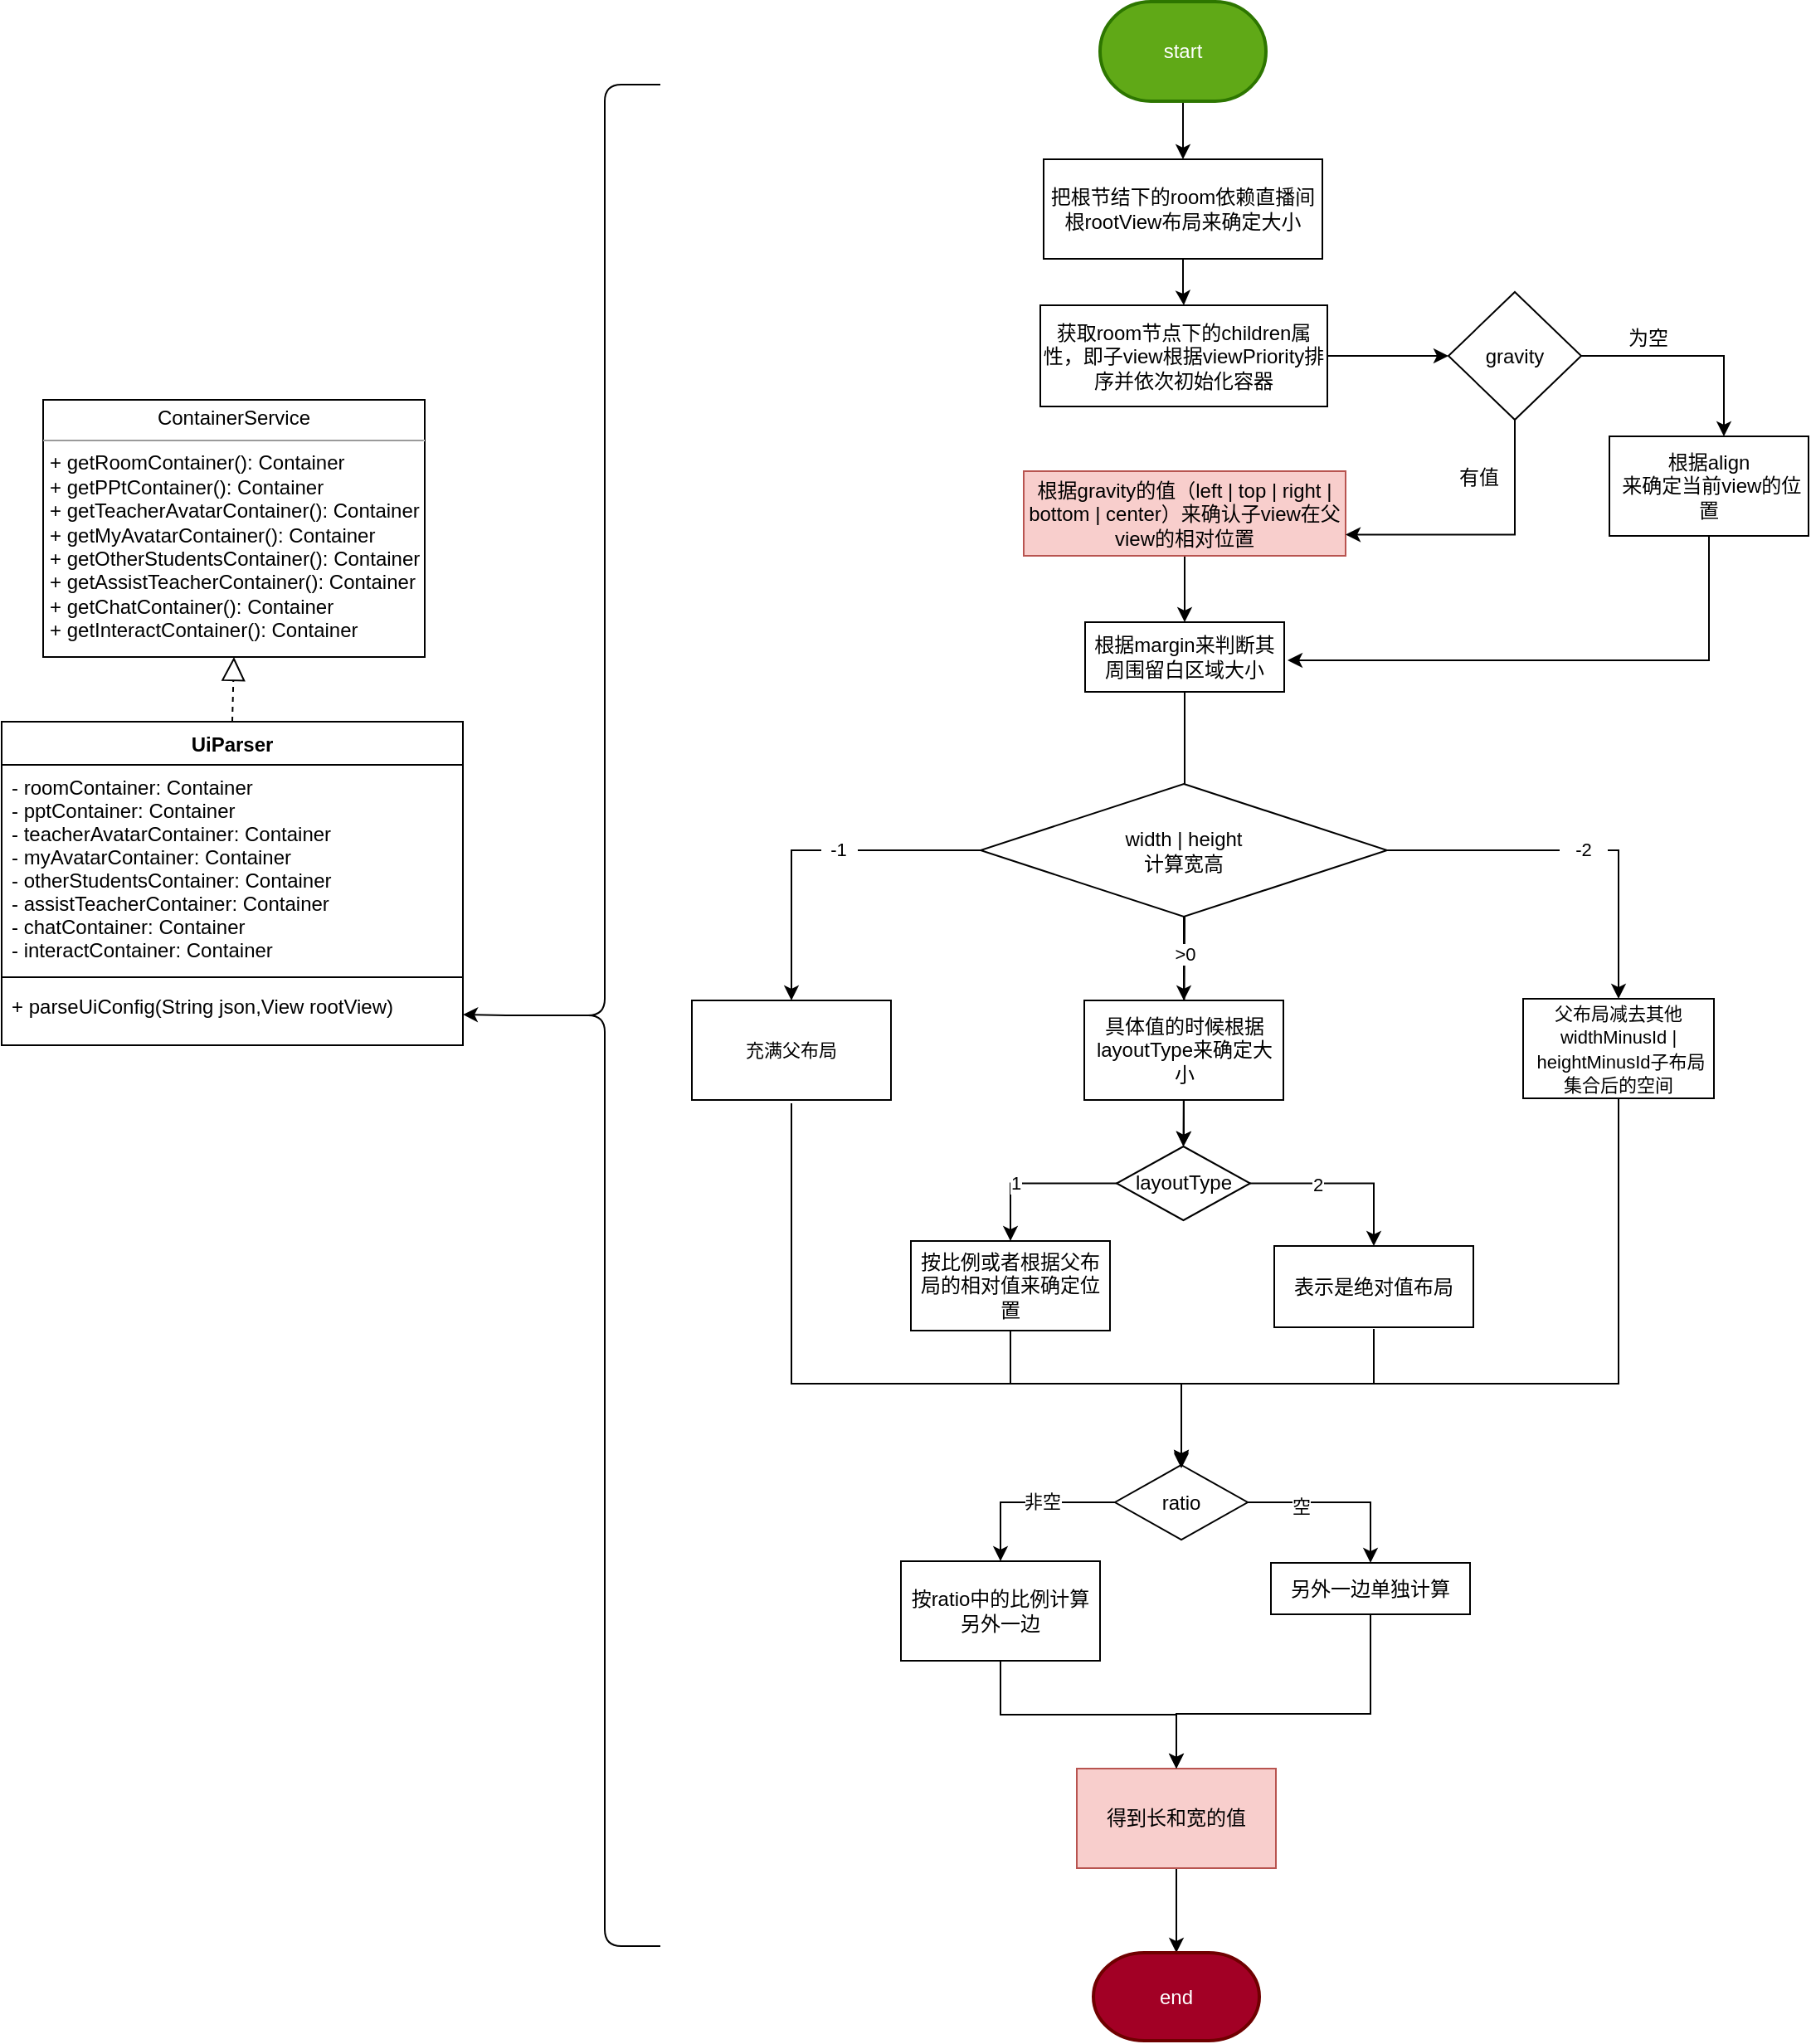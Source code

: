 <mxfile version="14.9.6" type="device"><diagram id="C5RBs43oDa-KdzZeNtuy" name="Page-1"><mxGraphModel dx="946" dy="672" grid="0" gridSize="10" guides="0" tooltips="1" connect="1" arrows="1" fold="1" page="1" pageScale="1" pageWidth="1169" pageHeight="1654" math="0" shadow="0"><root><mxCell id="WIyWlLk6GJQsqaUBKTNV-0"/><mxCell id="WIyWlLk6GJQsqaUBKTNV-1" parent="WIyWlLk6GJQsqaUBKTNV-0"/><mxCell id="HbjvcAHFf0g6dWcbL0tZ-0" value="&lt;p style=&quot;margin: 0px ; margin-top: 4px ; text-align: center&quot;&gt;ContainerService&lt;/p&gt;&lt;hr size=&quot;1&quot;&gt;&lt;p style=&quot;margin: 0px ; margin-left: 4px&quot;&gt;+ getRoomContainer(): Container&lt;br&gt;+ getPPtContainer(): Container&lt;/p&gt;&lt;p style=&quot;margin: 0px ; margin-left: 4px&quot;&gt;+ getTeacherAvatarContainer(): Container&lt;/p&gt;&lt;p style=&quot;margin: 0px ; margin-left: 4px&quot;&gt;+ getMyAvatarContainer(): Container&lt;/p&gt;&lt;p style=&quot;margin: 0px ; margin-left: 4px&quot;&gt;+ getOtherStudentsContainer(): Container&lt;/p&gt;&lt;p style=&quot;margin: 0px ; margin-left: 4px&quot;&gt;+ getAssistTeacherContainer(): Container&lt;/p&gt;&lt;p style=&quot;margin: 0px ; margin-left: 4px&quot;&gt;+ getChatContainer(): Container&lt;/p&gt;&lt;p style=&quot;margin: 0px ; margin-left: 4px&quot;&gt;+ getInteractContainer(): Container&lt;/p&gt;" style="verticalAlign=top;align=left;overflow=fill;fontSize=12;fontFamily=Helvetica;html=1;" parent="WIyWlLk6GJQsqaUBKTNV-1" vertex="1"><mxGeometry x="81" y="405" width="230" height="155" as="geometry"/></mxCell><mxCell id="HbjvcAHFf0g6dWcbL0tZ-3" value="" style="endArrow=block;dashed=1;endFill=0;endSize=12;html=1;exitX=0.5;exitY=0;exitDx=0;exitDy=0;entryX=0.5;entryY=1;entryDx=0;entryDy=0;" parent="WIyWlLk6GJQsqaUBKTNV-1" source="HbjvcAHFf0g6dWcbL0tZ-4" target="HbjvcAHFf0g6dWcbL0tZ-0" edge="1"><mxGeometry width="160" relative="1" as="geometry"><mxPoint x="225" y="640" as="sourcePoint"/><mxPoint x="380" y="635" as="targetPoint"/></mxGeometry></mxCell><mxCell id="HbjvcAHFf0g6dWcbL0tZ-4" value="UiParser" style="swimlane;fontStyle=1;align=center;verticalAlign=top;childLayout=stackLayout;horizontal=1;startSize=26;horizontalStack=0;resizeParent=1;resizeParentMax=0;resizeLast=0;collapsible=1;marginBottom=0;" parent="WIyWlLk6GJQsqaUBKTNV-1" vertex="1"><mxGeometry x="56" y="599" width="278" height="195" as="geometry"/></mxCell><mxCell id="HbjvcAHFf0g6dWcbL0tZ-5" value="- roomContainer: Container &#10;- pptContainer: Container&#10;- teacherAvatarContainer: Container&#10;- myAvatarContainer: Container&#10;- otherStudentsContainer: Container&#10;- assistTeacherContainer: Container&#10;- chatContainer: Container&#10;- interactContainer: Container" style="text;strokeColor=none;fillColor=none;align=left;verticalAlign=top;spacingLeft=4;spacingRight=4;overflow=hidden;rotatable=0;points=[[0,0.5],[1,0.5]];portConstraint=eastwest;" parent="HbjvcAHFf0g6dWcbL0tZ-4" vertex="1"><mxGeometry y="26" width="278" height="124" as="geometry"/></mxCell><mxCell id="HbjvcAHFf0g6dWcbL0tZ-6" value="" style="line;strokeWidth=1;fillColor=none;align=left;verticalAlign=middle;spacingTop=-1;spacingLeft=3;spacingRight=3;rotatable=0;labelPosition=right;points=[];portConstraint=eastwest;" parent="HbjvcAHFf0g6dWcbL0tZ-4" vertex="1"><mxGeometry y="150" width="278" height="8" as="geometry"/></mxCell><mxCell id="HbjvcAHFf0g6dWcbL0tZ-7" value="+ parseUiConfig(String json,View rootView)" style="text;strokeColor=none;fillColor=none;align=left;verticalAlign=top;spacingLeft=4;spacingRight=4;overflow=hidden;rotatable=0;points=[[0,0.5],[1,0.5]];portConstraint=eastwest;" parent="HbjvcAHFf0g6dWcbL0tZ-4" vertex="1"><mxGeometry y="158" width="278" height="37" as="geometry"/></mxCell><mxCell id="HbjvcAHFf0g6dWcbL0tZ-9" style="edgeStyle=orthogonalEdgeStyle;rounded=0;orthogonalLoop=1;jettySize=auto;html=1;exitX=0.1;exitY=0.5;exitDx=0;exitDy=0;exitPerimeter=0;entryX=1;entryY=0.5;entryDx=0;entryDy=0;" parent="WIyWlLk6GJQsqaUBKTNV-1" source="HbjvcAHFf0g6dWcbL0tZ-8" target="HbjvcAHFf0g6dWcbL0tZ-7" edge="1"><mxGeometry relative="1" as="geometry"/></mxCell><mxCell id="HbjvcAHFf0g6dWcbL0tZ-8" value="" style="shape=curlyBracket;whiteSpace=wrap;html=1;rounded=1;" parent="WIyWlLk6GJQsqaUBKTNV-1" vertex="1"><mxGeometry x="386" y="215" width="67" height="1122" as="geometry"/></mxCell><mxCell id="HbjvcAHFf0g6dWcbL0tZ-13" value="" style="edgeStyle=orthogonalEdgeStyle;rounded=0;orthogonalLoop=1;jettySize=auto;html=1;" parent="WIyWlLk6GJQsqaUBKTNV-1" source="HbjvcAHFf0g6dWcbL0tZ-11" target="HbjvcAHFf0g6dWcbL0tZ-12" edge="1"><mxGeometry relative="1" as="geometry"/></mxCell><mxCell id="HbjvcAHFf0g6dWcbL0tZ-11" value="把根节结下的room依赖直播间根rootView布局来确定大小" style="rounded=0;whiteSpace=wrap;html=1;" parent="WIyWlLk6GJQsqaUBKTNV-1" vertex="1"><mxGeometry x="684" y="260" width="168" height="60" as="geometry"/></mxCell><mxCell id="IG94D72QVFmLfoL3xLYA-1" style="edgeStyle=orthogonalEdgeStyle;rounded=0;orthogonalLoop=1;jettySize=auto;html=1;exitX=1;exitY=0.5;exitDx=0;exitDy=0;" edge="1" parent="WIyWlLk6GJQsqaUBKTNV-1" source="HbjvcAHFf0g6dWcbL0tZ-12" target="IG94D72QVFmLfoL3xLYA-0"><mxGeometry relative="1" as="geometry"/></mxCell><mxCell id="HbjvcAHFf0g6dWcbL0tZ-12" value="获取room节点下的children属性，即子view根据viewPriority排序并依次初始化容器" style="whiteSpace=wrap;html=1;rounded=0;" parent="WIyWlLk6GJQsqaUBKTNV-1" vertex="1"><mxGeometry x="682" y="348" width="173" height="61" as="geometry"/></mxCell><mxCell id="HbjvcAHFf0g6dWcbL0tZ-14" value="layoutType" style="rhombus;whiteSpace=wrap;html=1;rounded=0;" parent="WIyWlLk6GJQsqaUBKTNV-1" vertex="1"><mxGeometry x="728" y="855" width="80.5" height="44.5" as="geometry"/></mxCell><mxCell id="HbjvcAHFf0g6dWcbL0tZ-83" value="" style="edgeStyle=orthogonalEdgeStyle;rounded=0;orthogonalLoop=1;jettySize=auto;html=1;" parent="WIyWlLk6GJQsqaUBKTNV-1" source="HbjvcAHFf0g6dWcbL0tZ-20" target="HbjvcAHFf0g6dWcbL0tZ-31" edge="1"><mxGeometry relative="1" as="geometry"/></mxCell><mxCell id="HbjvcAHFf0g6dWcbL0tZ-20" value="根据gravity的值（left | top | right | bottom | center）来确认子view在父view的相对位置" style="rounded=0;whiteSpace=wrap;html=1;fillColor=#f8cecc;strokeColor=#b85450;" parent="WIyWlLk6GJQsqaUBKTNV-1" vertex="1"><mxGeometry x="672" y="448" width="194" height="51" as="geometry"/></mxCell><mxCell id="HbjvcAHFf0g6dWcbL0tZ-38" value="" style="edgeStyle=orthogonalEdgeStyle;rounded=0;orthogonalLoop=1;jettySize=auto;html=1;" parent="WIyWlLk6GJQsqaUBKTNV-1" source="HbjvcAHFf0g6dWcbL0tZ-31" target="HbjvcAHFf0g6dWcbL0tZ-14" edge="1"><mxGeometry relative="1" as="geometry"/></mxCell><mxCell id="HbjvcAHFf0g6dWcbL0tZ-31" value="根据margin来判断其周围留白区域大小" style="whiteSpace=wrap;html=1;rounded=0;" parent="WIyWlLk6GJQsqaUBKTNV-1" vertex="1"><mxGeometry x="709" y="539" width="120" height="42" as="geometry"/></mxCell><mxCell id="HbjvcAHFf0g6dWcbL0tZ-40" value="" style="edgeStyle=orthogonalEdgeStyle;rounded=0;orthogonalLoop=1;jettySize=auto;html=1;" parent="WIyWlLk6GJQsqaUBKTNV-1" source="HbjvcAHFf0g6dWcbL0tZ-37" target="HbjvcAHFf0g6dWcbL0tZ-39" edge="1"><mxGeometry relative="1" as="geometry"/></mxCell><mxCell id="HbjvcAHFf0g6dWcbL0tZ-41" value="-1" style="edgeLabel;html=1;align=center;verticalAlign=middle;resizable=0;points=[];" parent="HbjvcAHFf0g6dWcbL0tZ-40" vertex="1" connectable="0"><mxGeometry x="-0.137" y="-1" relative="1" as="geometry"><mxPoint as="offset"/></mxGeometry></mxCell><mxCell id="HbjvcAHFf0g6dWcbL0tZ-42" value="&amp;nbsp; -1&amp;nbsp;&amp;nbsp;" style="edgeLabel;html=1;align=center;verticalAlign=middle;resizable=0;points=[];" parent="HbjvcAHFf0g6dWcbL0tZ-40" vertex="1" connectable="0"><mxGeometry x="-0.16" y="-1" relative="1" as="geometry"><mxPoint as="offset"/></mxGeometry></mxCell><mxCell id="HbjvcAHFf0g6dWcbL0tZ-44" value="" style="edgeStyle=orthogonalEdgeStyle;rounded=0;orthogonalLoop=1;jettySize=auto;html=1;" parent="WIyWlLk6GJQsqaUBKTNV-1" source="HbjvcAHFf0g6dWcbL0tZ-37" target="HbjvcAHFf0g6dWcbL0tZ-43" edge="1"><mxGeometry relative="1" as="geometry"/></mxCell><mxCell id="HbjvcAHFf0g6dWcbL0tZ-45" value="&amp;nbsp; &amp;nbsp;-2&amp;nbsp; &amp;nbsp;" style="edgeLabel;html=1;align=center;verticalAlign=middle;resizable=0;points=[];" parent="HbjvcAHFf0g6dWcbL0tZ-44" vertex="1" connectable="0"><mxGeometry x="0.032" y="1" relative="1" as="geometry"><mxPoint as="offset"/></mxGeometry></mxCell><mxCell id="HbjvcAHFf0g6dWcbL0tZ-48" value="" style="edgeStyle=orthogonalEdgeStyle;rounded=0;orthogonalLoop=1;jettySize=auto;html=1;" parent="WIyWlLk6GJQsqaUBKTNV-1" source="HbjvcAHFf0g6dWcbL0tZ-37" target="HbjvcAHFf0g6dWcbL0tZ-47" edge="1"><mxGeometry relative="1" as="geometry"/></mxCell><mxCell id="HbjvcAHFf0g6dWcbL0tZ-49" value="&amp;gt;0" style="edgeLabel;html=1;align=center;verticalAlign=middle;resizable=0;points=[];" parent="HbjvcAHFf0g6dWcbL0tZ-48" vertex="1" connectable="0"><mxGeometry x="-0.137" relative="1" as="geometry"><mxPoint as="offset"/></mxGeometry></mxCell><mxCell id="HbjvcAHFf0g6dWcbL0tZ-37" value="&lt;span&gt;width | height&lt;/span&gt;&lt;br&gt;&lt;span&gt;计算宽高&lt;/span&gt;" style="rhombus;whiteSpace=wrap;html=1;rounded=0;" parent="WIyWlLk6GJQsqaUBKTNV-1" vertex="1"><mxGeometry x="646" y="636.5" width="245" height="80" as="geometry"/></mxCell><mxCell id="HbjvcAHFf0g6dWcbL0tZ-39" value="&lt;span style=&quot;font-size: 11px ; background-color: rgb(255 , 255 , 255)&quot;&gt;充满父布局&lt;/span&gt;" style="whiteSpace=wrap;html=1;rounded=0;" parent="WIyWlLk6GJQsqaUBKTNV-1" vertex="1"><mxGeometry x="472" y="767" width="120" height="60" as="geometry"/></mxCell><mxCell id="HbjvcAHFf0g6dWcbL0tZ-43" value="&lt;span style=&quot;font-size: 11px ; background-color: rgb(255 , 255 , 255)&quot;&gt;父布局减去其他widthMinusId |&amp;nbsp;heightMinusId&lt;/span&gt;&lt;span style=&quot;font-size: 11px ; background-color: rgb(255 , 255 , 255)&quot;&gt;子布局&lt;/span&gt;&lt;span style=&quot;font-size: 11px ; background-color: rgb(255 , 255 , 255)&quot;&gt;&lt;br&gt;集合后的空间&lt;/span&gt;" style="whiteSpace=wrap;html=1;rounded=0;" parent="WIyWlLk6GJQsqaUBKTNV-1" vertex="1"><mxGeometry x="973" y="766" width="115" height="60" as="geometry"/></mxCell><mxCell id="HbjvcAHFf0g6dWcbL0tZ-62" value="" style="edgeStyle=orthogonalEdgeStyle;rounded=0;orthogonalLoop=1;jettySize=auto;html=1;" parent="WIyWlLk6GJQsqaUBKTNV-1" source="HbjvcAHFf0g6dWcbL0tZ-47" target="HbjvcAHFf0g6dWcbL0tZ-14" edge="1"><mxGeometry relative="1" as="geometry"/></mxCell><mxCell id="HbjvcAHFf0g6dWcbL0tZ-47" value="具体值的时候根据layoutType来确定大小" style="whiteSpace=wrap;html=1;rounded=0;" parent="WIyWlLk6GJQsqaUBKTNV-1" vertex="1"><mxGeometry x="708.5" y="767" width="120" height="60" as="geometry"/></mxCell><mxCell id="HbjvcAHFf0g6dWcbL0tZ-56" value="" style="edgeStyle=orthogonalEdgeStyle;rounded=0;orthogonalLoop=1;jettySize=auto;html=1;exitX=0;exitY=0.5;exitDx=0;exitDy=0;" parent="WIyWlLk6GJQsqaUBKTNV-1" source="HbjvcAHFf0g6dWcbL0tZ-14" target="HbjvcAHFf0g6dWcbL0tZ-60" edge="1"><mxGeometry relative="1" as="geometry"><mxPoint x="725.0" y="937.25" as="sourcePoint"/></mxGeometry></mxCell><mxCell id="HbjvcAHFf0g6dWcbL0tZ-57" value="1" style="edgeLabel;html=1;align=center;verticalAlign=middle;resizable=0;points=[];" parent="HbjvcAHFf0g6dWcbL0tZ-56" vertex="1" connectable="0"><mxGeometry x="0.237" y="-1" relative="1" as="geometry"><mxPoint as="offset"/></mxGeometry></mxCell><mxCell id="HbjvcAHFf0g6dWcbL0tZ-58" value="" style="edgeStyle=orthogonalEdgeStyle;rounded=0;orthogonalLoop=1;jettySize=auto;html=1;exitX=1;exitY=0.5;exitDx=0;exitDy=0;" parent="WIyWlLk6GJQsqaUBKTNV-1" source="HbjvcAHFf0g6dWcbL0tZ-14" target="HbjvcAHFf0g6dWcbL0tZ-61" edge="1"><mxGeometry relative="1" as="geometry"><mxPoint x="805.5" y="937.25" as="sourcePoint"/></mxGeometry></mxCell><mxCell id="HbjvcAHFf0g6dWcbL0tZ-59" value="2" style="edgeLabel;html=1;align=center;verticalAlign=middle;resizable=0;points=[];" parent="HbjvcAHFf0g6dWcbL0tZ-58" vertex="1" connectable="0"><mxGeometry x="-0.276" relative="1" as="geometry"><mxPoint as="offset"/></mxGeometry></mxCell><mxCell id="HbjvcAHFf0g6dWcbL0tZ-60" value="按比例或者根据父布局的相对值来确定位置" style="whiteSpace=wrap;html=1;rounded=0;" parent="WIyWlLk6GJQsqaUBKTNV-1" vertex="1"><mxGeometry x="604" y="912" width="120" height="54" as="geometry"/></mxCell><mxCell id="HbjvcAHFf0g6dWcbL0tZ-61" value="表示是绝对值布局" style="whiteSpace=wrap;html=1;rounded=0;" parent="WIyWlLk6GJQsqaUBKTNV-1" vertex="1"><mxGeometry x="823" y="915" width="120" height="49" as="geometry"/></mxCell><mxCell id="HbjvcAHFf0g6dWcbL0tZ-69" value="" style="edgeStyle=orthogonalEdgeStyle;rounded=0;orthogonalLoop=1;jettySize=auto;html=1;" parent="WIyWlLk6GJQsqaUBKTNV-1" source="HbjvcAHFf0g6dWcbL0tZ-67" target="HbjvcAHFf0g6dWcbL0tZ-68" edge="1"><mxGeometry relative="1" as="geometry"/></mxCell><mxCell id="HbjvcAHFf0g6dWcbL0tZ-70" value="空" style="edgeLabel;html=1;align=center;verticalAlign=middle;resizable=0;points=[];" parent="HbjvcAHFf0g6dWcbL0tZ-69" vertex="1" connectable="0"><mxGeometry x="-0.422" y="-2" relative="1" as="geometry"><mxPoint as="offset"/></mxGeometry></mxCell><mxCell id="HbjvcAHFf0g6dWcbL0tZ-72" value="" style="edgeStyle=orthogonalEdgeStyle;rounded=0;orthogonalLoop=1;jettySize=auto;html=1;" parent="WIyWlLk6GJQsqaUBKTNV-1" source="HbjvcAHFf0g6dWcbL0tZ-67" target="HbjvcAHFf0g6dWcbL0tZ-71" edge="1"><mxGeometry relative="1" as="geometry"/></mxCell><mxCell id="HbjvcAHFf0g6dWcbL0tZ-73" value="非空" style="edgeLabel;html=1;align=center;verticalAlign=middle;resizable=0;points=[];" parent="HbjvcAHFf0g6dWcbL0tZ-72" vertex="1" connectable="0"><mxGeometry x="-0.159" y="-1" relative="1" as="geometry"><mxPoint as="offset"/></mxGeometry></mxCell><mxCell id="HbjvcAHFf0g6dWcbL0tZ-67" value="ratio" style="rhombus;whiteSpace=wrap;html=1;" parent="WIyWlLk6GJQsqaUBKTNV-1" vertex="1"><mxGeometry x="727" y="1047" width="80" height="45" as="geometry"/></mxCell><mxCell id="HbjvcAHFf0g6dWcbL0tZ-68" value="另外一边单独计算" style="whiteSpace=wrap;html=1;rounded=0;" parent="WIyWlLk6GJQsqaUBKTNV-1" vertex="1"><mxGeometry x="821" y="1106" width="120" height="31" as="geometry"/></mxCell><mxCell id="HbjvcAHFf0g6dWcbL0tZ-71" value="按ratio中的比例计算另外一边" style="whiteSpace=wrap;html=1;rounded=0;" parent="WIyWlLk6GJQsqaUBKTNV-1" vertex="1"><mxGeometry x="598" y="1105" width="120" height="60" as="geometry"/></mxCell><mxCell id="HbjvcAHFf0g6dWcbL0tZ-74" value="" style="edgeStyle=elbowEdgeStyle;elbow=vertical;endArrow=classic;html=1;entryX=0.5;entryY=0;entryDx=0;entryDy=0;exitX=0.5;exitY=1;exitDx=0;exitDy=0;rounded=0;" parent="WIyWlLk6GJQsqaUBKTNV-1" source="HbjvcAHFf0g6dWcbL0tZ-60" target="HbjvcAHFf0g6dWcbL0tZ-67" edge="1"><mxGeometry width="50" height="50" relative="1" as="geometry"><mxPoint x="665" y="1059" as="sourcePoint"/><mxPoint x="676" y="1103" as="targetPoint"/><Array as="points"><mxPoint x="722" y="998"/></Array></mxGeometry></mxCell><mxCell id="HbjvcAHFf0g6dWcbL0tZ-75" value="" style="edgeStyle=elbowEdgeStyle;elbow=vertical;endArrow=classic;html=1;entryX=0.5;entryY=0;entryDx=0;entryDy=0;exitX=0.5;exitY=1;exitDx=0;exitDy=0;rounded=0;" parent="WIyWlLk6GJQsqaUBKTNV-1" edge="1"><mxGeometry width="50" height="50" relative="1" as="geometry"><mxPoint x="883" y="965" as="sourcePoint"/><mxPoint x="767" y="1048" as="targetPoint"/><Array as="points"><mxPoint x="841" y="998"/><mxPoint x="836" y="1095"/><mxPoint x="834" y="1081"/></Array></mxGeometry></mxCell><mxCell id="HbjvcAHFf0g6dWcbL0tZ-76" value="" style="edgeStyle=elbowEdgeStyle;elbow=vertical;endArrow=classic;html=1;entryX=0.5;entryY=0;entryDx=0;entryDy=0;exitX=0.5;exitY=1;exitDx=0;exitDy=0;rounded=0;" parent="WIyWlLk6GJQsqaUBKTNV-1" edge="1"><mxGeometry width="50" height="50" relative="1" as="geometry"><mxPoint x="532" y="829" as="sourcePoint"/><mxPoint x="767" y="1049" as="targetPoint"/><Array as="points"><mxPoint x="649" y="998"/><mxPoint x="708" y="1003"/><mxPoint x="614" y="1097"/></Array></mxGeometry></mxCell><mxCell id="HbjvcAHFf0g6dWcbL0tZ-77" value="" style="edgeStyle=elbowEdgeStyle;elbow=vertical;endArrow=classic;html=1;rounded=0;exitX=0.5;exitY=1;exitDx=0;exitDy=0;entryX=0.5;entryY=0;entryDx=0;entryDy=0;" parent="WIyWlLk6GJQsqaUBKTNV-1" source="HbjvcAHFf0g6dWcbL0tZ-43" target="HbjvcAHFf0g6dWcbL0tZ-67" edge="1"><mxGeometry width="50" height="50" relative="1" as="geometry"><mxPoint x="1056" y="843" as="sourcePoint"/><mxPoint x="799" y="1105" as="targetPoint"/><Array as="points"><mxPoint x="900" y="998"/><mxPoint x="872" y="1095"/><mxPoint x="875" y="1105"/><mxPoint x="995" y="1091"/></Array></mxGeometry></mxCell><mxCell id="HbjvcAHFf0g6dWcbL0tZ-85" value="" style="edgeStyle=orthogonalEdgeStyle;rounded=0;orthogonalLoop=1;jettySize=auto;html=1;entryX=0.5;entryY=0;entryDx=0;entryDy=0;entryPerimeter=0;" parent="WIyWlLk6GJQsqaUBKTNV-1" source="HbjvcAHFf0g6dWcbL0tZ-79" target="HbjvcAHFf0g6dWcbL0tZ-90" edge="1"><mxGeometry relative="1" as="geometry"><mxPoint x="836" y="1411.5" as="targetPoint"/></mxGeometry></mxCell><mxCell id="HbjvcAHFf0g6dWcbL0tZ-79" value="得到长和宽的值" style="rounded=0;whiteSpace=wrap;html=1;fillColor=#f8cecc;strokeColor=#b85450;" parent="WIyWlLk6GJQsqaUBKTNV-1" vertex="1"><mxGeometry x="704" y="1230" width="120" height="60" as="geometry"/></mxCell><mxCell id="HbjvcAHFf0g6dWcbL0tZ-80" value="" style="edgeStyle=elbowEdgeStyle;elbow=vertical;endArrow=classic;html=1;rounded=0;exitX=0.5;exitY=1;exitDx=0;exitDy=0;entryX=0.5;entryY=0;entryDx=0;entryDy=0;" parent="WIyWlLk6GJQsqaUBKTNV-1" source="HbjvcAHFf0g6dWcbL0tZ-68" target="HbjvcAHFf0g6dWcbL0tZ-79" edge="1"><mxGeometry width="50" height="50" relative="1" as="geometry"><mxPoint x="889" y="1144" as="sourcePoint"/><mxPoint x="764" y="1228" as="targetPoint"/><Array as="points"><mxPoint x="823" y="1197"/><mxPoint x="938" y="1107.5"/><mxPoint x="938" y="1213.5"/><mxPoint x="1010" y="1104.5"/></Array></mxGeometry></mxCell><mxCell id="HbjvcAHFf0g6dWcbL0tZ-82" value="" style="edgeStyle=elbowEdgeStyle;elbow=vertical;endArrow=classic;html=1;exitX=0.5;exitY=1;exitDx=0;exitDy=0;rounded=0;entryX=0.5;entryY=0;entryDx=0;entryDy=0;" parent="WIyWlLk6GJQsqaUBKTNV-1" source="HbjvcAHFf0g6dWcbL0tZ-71" target="HbjvcAHFf0g6dWcbL0tZ-79" edge="1"><mxGeometry width="50" height="50" relative="1" as="geometry"><mxPoint x="733" y="1272.5" as="sourcePoint"/><mxPoint x="763" y="1230" as="targetPoint"/></mxGeometry></mxCell><mxCell id="HbjvcAHFf0g6dWcbL0tZ-90" value="end" style="strokeWidth=2;html=1;shape=mxgraph.flowchart.terminator;whiteSpace=wrap;rounded=1;fillColor=#a20025;strokeColor=#6F0000;fontColor=#ffffff;" parent="WIyWlLk6GJQsqaUBKTNV-1" vertex="1"><mxGeometry x="714" y="1341" width="100" height="53" as="geometry"/></mxCell><mxCell id="HbjvcAHFf0g6dWcbL0tZ-93" value="" style="edgeStyle=orthogonalEdgeStyle;rounded=0;orthogonalLoop=1;jettySize=auto;html=1;" parent="WIyWlLk6GJQsqaUBKTNV-1" source="HbjvcAHFf0g6dWcbL0tZ-91" target="HbjvcAHFf0g6dWcbL0tZ-11" edge="1"><mxGeometry relative="1" as="geometry"/></mxCell><mxCell id="HbjvcAHFf0g6dWcbL0tZ-91" value="start" style="strokeWidth=2;html=1;shape=mxgraph.flowchart.terminator;whiteSpace=wrap;rounded=1;fillColor=#60a917;strokeColor=#2D7600;fontColor=#ffffff;" parent="WIyWlLk6GJQsqaUBKTNV-1" vertex="1"><mxGeometry x="718" y="165" width="100" height="60" as="geometry"/></mxCell><mxCell id="IG94D72QVFmLfoL3xLYA-2" style="edgeStyle=orthogonalEdgeStyle;rounded=0;orthogonalLoop=1;jettySize=auto;html=1;entryX=1;entryY=0.75;entryDx=0;entryDy=0;" edge="1" parent="WIyWlLk6GJQsqaUBKTNV-1" source="IG94D72QVFmLfoL3xLYA-0" target="HbjvcAHFf0g6dWcbL0tZ-20"><mxGeometry relative="1" as="geometry"><Array as="points"><mxPoint x="968" y="486"/></Array></mxGeometry></mxCell><mxCell id="IG94D72QVFmLfoL3xLYA-6" style="edgeStyle=orthogonalEdgeStyle;rounded=0;orthogonalLoop=1;jettySize=auto;html=1;entryX=0.575;entryY=0;entryDx=0;entryDy=0;entryPerimeter=0;" edge="1" parent="WIyWlLk6GJQsqaUBKTNV-1" source="IG94D72QVFmLfoL3xLYA-0" target="IG94D72QVFmLfoL3xLYA-7"><mxGeometry relative="1" as="geometry"><mxPoint x="1076" y="378.5" as="targetPoint"/></mxGeometry></mxCell><mxCell id="IG94D72QVFmLfoL3xLYA-0" value="&lt;span&gt;gravity&lt;/span&gt;" style="rhombus;whiteSpace=wrap;html=1;" vertex="1" parent="WIyWlLk6GJQsqaUBKTNV-1"><mxGeometry x="928" y="340" width="80" height="77" as="geometry"/></mxCell><mxCell id="IG94D72QVFmLfoL3xLYA-5" value="有值" style="text;html=1;align=center;verticalAlign=middle;resizable=0;points=[];autosize=1;strokeColor=none;" vertex="1" parent="WIyWlLk6GJQsqaUBKTNV-1"><mxGeometry x="929" y="443" width="34" height="18" as="geometry"/></mxCell><mxCell id="IG94D72QVFmLfoL3xLYA-9" style="edgeStyle=orthogonalEdgeStyle;rounded=0;orthogonalLoop=1;jettySize=auto;html=1;" edge="1" parent="WIyWlLk6GJQsqaUBKTNV-1" source="IG94D72QVFmLfoL3xLYA-7"><mxGeometry relative="1" as="geometry"><mxPoint x="831" y="562" as="targetPoint"/><Array as="points"><mxPoint x="1085" y="562"/></Array></mxGeometry></mxCell><mxCell id="IG94D72QVFmLfoL3xLYA-7" value="根据align&lt;br&gt;&amp;nbsp;来确定当前view的位置" style="rounded=0;whiteSpace=wrap;html=1;" vertex="1" parent="WIyWlLk6GJQsqaUBKTNV-1"><mxGeometry x="1025" y="427" width="120" height="60" as="geometry"/></mxCell><mxCell id="IG94D72QVFmLfoL3xLYA-10" value="为空" style="text;html=1;align=center;verticalAlign=middle;resizable=0;points=[];autosize=1;strokeColor=none;" vertex="1" parent="WIyWlLk6GJQsqaUBKTNV-1"><mxGeometry x="1031" y="359" width="34" height="18" as="geometry"/></mxCell></root></mxGraphModel></diagram></mxfile>